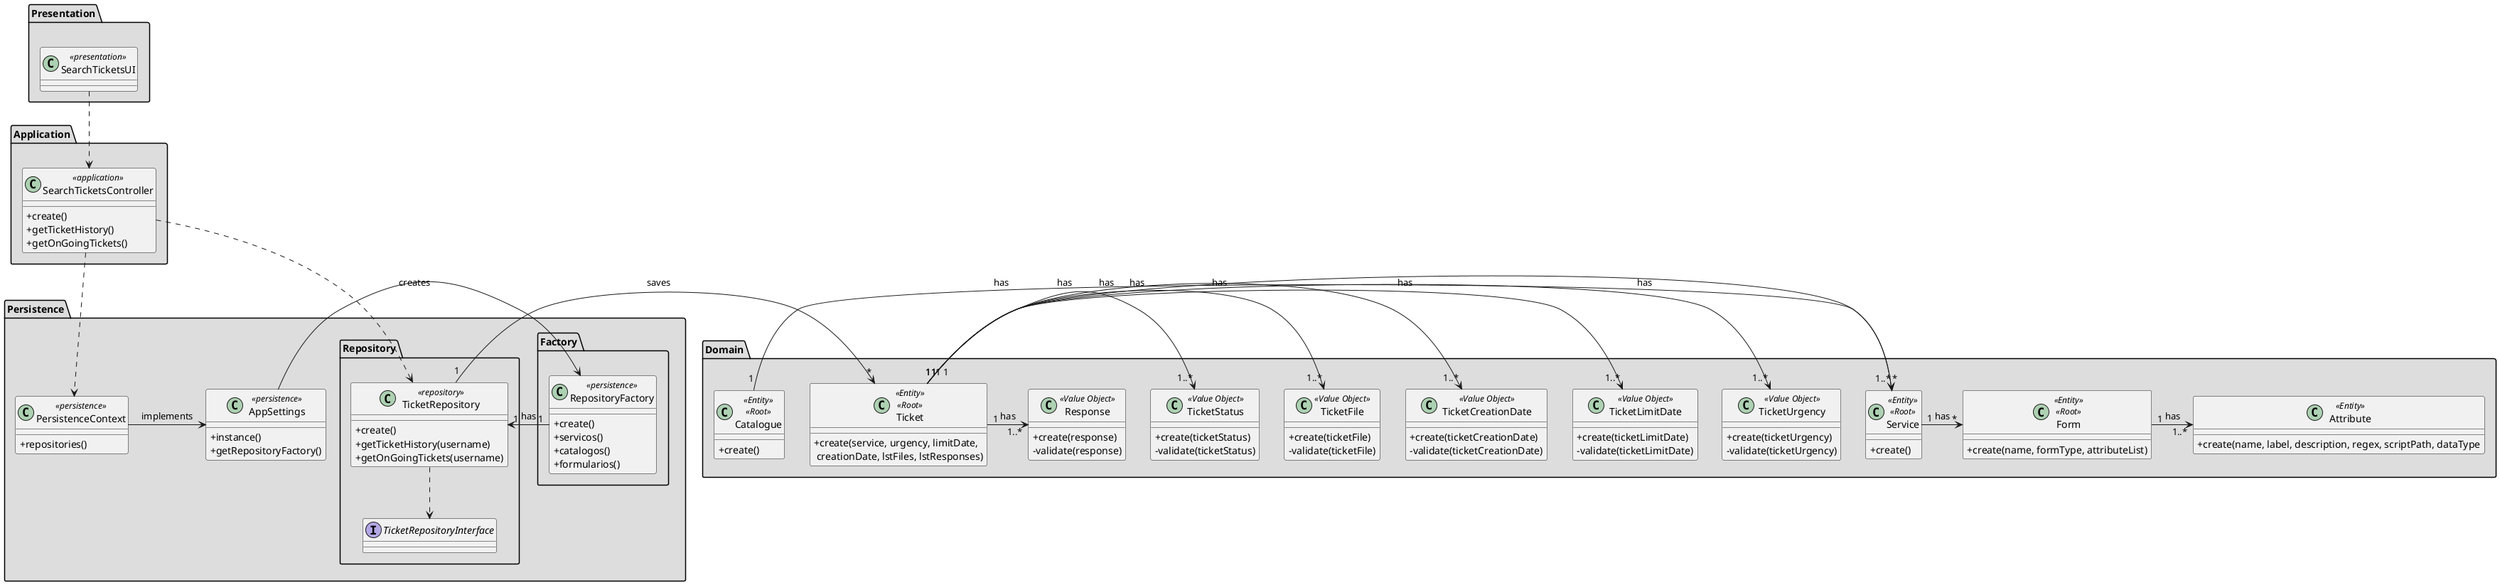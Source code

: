 @startuml
skinparam classAttributeIconSize 0

package "Presentation" #DDDDDD {
class SearchTicketsUI<<presentation>>{

}
}


package "Application" #DDDDDD {
class SearchTicketsController<<application>>{
+create()
+getTicketHistory()
+getOnGoingTickets()
}

}


package "Domain" #DDDDDD {
class Service<<Entity>><<Root>>{
+create()
}

class Form<<Entity>><<Root>>{
+create(name, formType, attributeList)
}

class Attribute<<Entity>>{
+create(name, label, description, regex, scriptPath, dataType
}

class Catalogue<<Entity>><<Root>>{
+create()
}

class Ticket<<Entity>><<Root>>{
+create(service, urgency, limitDate,\n creationDate, lstFiles, lstResponses)
}

class TicketUrgency<<Value Object>>{
+create(ticketUrgency)
-validate(ticketUrgency)
}

class TicketLimitDate<<Value Object>>{
+create(ticketLimitDate)
-validate(ticketLimitDate)
}

class TicketCreationDate<<Value Object>>{
+create(ticketCreationDate)
-validate(ticketCreationDate)
}

class TicketFile<<Value Object>>{
+create(ticketFile)
-validate(ticketFile)
}

class TicketStatus<<Value Object>>{
+create(ticketStatus)
-validate(ticketStatus)
}

class Response<<Value Object>>{
+create(response)
-validate(response)
}
}

package Persistence #DDDDDD {
class PersistenceContext<<persistence>>{
+repositories()
}

class AppSettings<<persistence>>{
+instance()
+getRepositoryFactory()
}

package Factory #DDDDDD {
class RepositoryFactory<<persistence>>{
+create()
+servicos()
+catalogos()
+formularios()
}
}

package "Repository" #DDDDDD {

class TicketRepository<<repository>>{
+create()
+getTicketHistory(username)
+getOnGoingTickets(username)
}

interface TicketRepositoryInterface{

}

}



SearchTicketsUI ..> SearchTicketsController
SearchTicketsController ..> PersistenceContext
SearchTicketsController ..> TicketRepository

TicketRepository ..> TicketRepositoryInterface

AppSettings -> RepositoryFactory : creates
PersistenceContext -> AppSettings : implements

RepositoryFactory "1" -> "1" TicketRepository : has

TicketRepository "1" -> "*" Ticket : saves

Catalogue "1" -> "*" Service : has
Service "1" -> "*" Form : has
Form "1" -> "1..*" Attribute : has

Ticket "1" -> "1..*" Service : has
Ticket "1" -> "1..*" TicketUrgency : has
Ticket "1" -> "1..*" TicketLimitDate : has
Ticket "1" -> "1..*" TicketCreationDate : has
Ticket "1" -> "1..*" TicketFile : has
Ticket "1" -> "1..*" TicketStatus : has
Ticket "1" -> "1..*" Response : has

@enduml